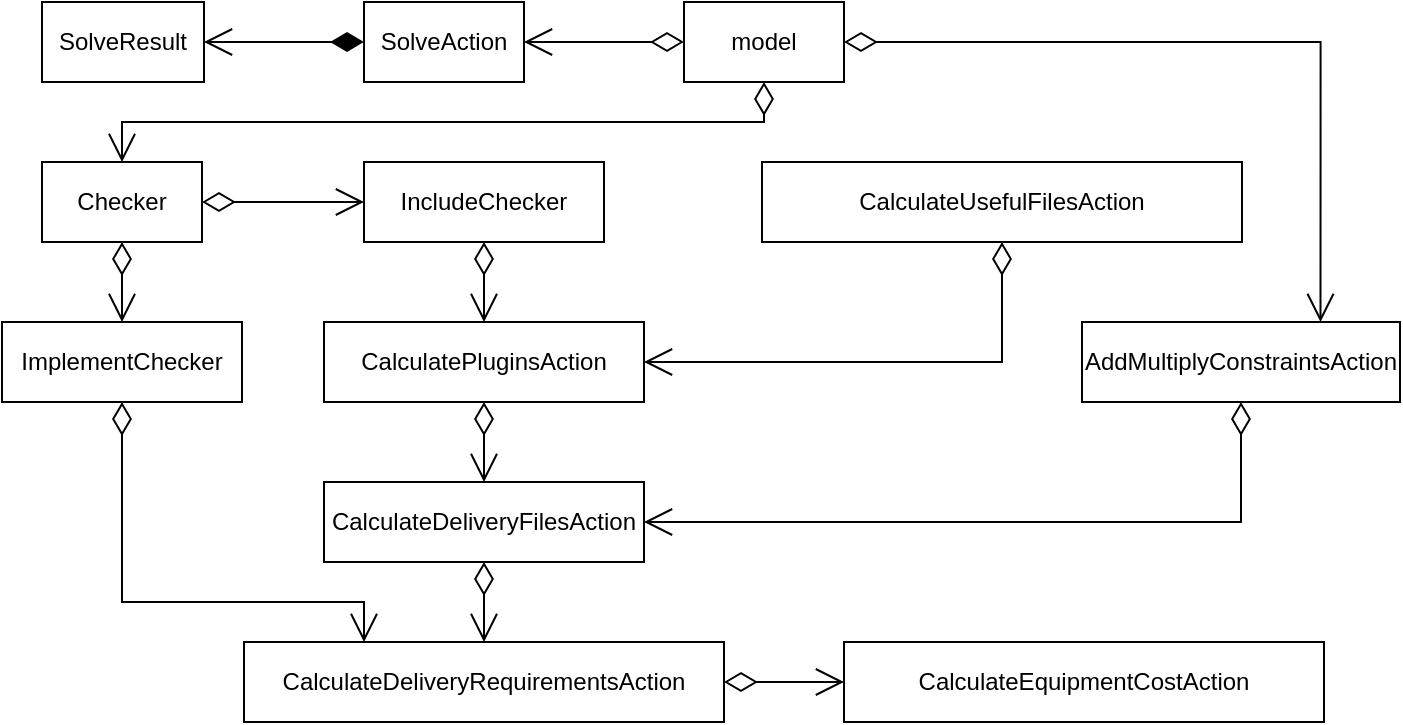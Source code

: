 <mxfile version="24.2.5" type="device">
  <diagram name="Страница — 1" id="wZILNAPiNxIlD_Y4YwSK">
    <mxGraphModel dx="724" dy="562" grid="1" gridSize="10" guides="1" tooltips="1" connect="1" arrows="1" fold="1" page="1" pageScale="1" pageWidth="827" pageHeight="1169" math="0" shadow="0">
      <root>
        <mxCell id="0" />
        <mxCell id="1" parent="0" />
        <mxCell id="FTIEgswIZkZ6EdSLdZaC-3" value="SolveAction" style="html=1;whiteSpace=wrap;" parent="1" vertex="1">
          <mxGeometry x="281" y="80" width="80" height="40" as="geometry" />
        </mxCell>
        <mxCell id="FTIEgswIZkZ6EdSLdZaC-5" value="model" style="html=1;whiteSpace=wrap;" parent="1" vertex="1">
          <mxGeometry x="441" y="80" width="80" height="40" as="geometry" />
        </mxCell>
        <mxCell id="FTIEgswIZkZ6EdSLdZaC-9" value="CalculateEquipmentCostAction" style="html=1;whiteSpace=wrap;" parent="1" vertex="1">
          <mxGeometry x="521" y="400" width="240" height="40" as="geometry" />
        </mxCell>
        <mxCell id="FTIEgswIZkZ6EdSLdZaC-10" value="CalculateDeliveryRequirementsAction" style="html=1;whiteSpace=wrap;" parent="1" vertex="1">
          <mxGeometry x="221" y="400" width="240" height="40" as="geometry" />
        </mxCell>
        <mxCell id="FTIEgswIZkZ6EdSLdZaC-11" value="ImplementChecker" style="html=1;whiteSpace=wrap;" parent="1" vertex="1">
          <mxGeometry x="100" y="240" width="120" height="40" as="geometry" />
        </mxCell>
        <mxCell id="FTIEgswIZkZ6EdSLdZaC-12" value="CalculateDeliveryFilesAction" style="html=1;whiteSpace=wrap;" parent="1" vertex="1">
          <mxGeometry x="261" y="320" width="160" height="40" as="geometry" />
        </mxCell>
        <mxCell id="FTIEgswIZkZ6EdSLdZaC-13" value="AddMultiplyConstraintsAction" style="html=1;whiteSpace=wrap;" parent="1" vertex="1">
          <mxGeometry x="640" y="240" width="159" height="40" as="geometry" />
        </mxCell>
        <mxCell id="FTIEgswIZkZ6EdSLdZaC-14" value="CalculatePluginsAction" style="html=1;whiteSpace=wrap;" parent="1" vertex="1">
          <mxGeometry x="261" y="240" width="160" height="40" as="geometry" />
        </mxCell>
        <mxCell id="FTIEgswIZkZ6EdSLdZaC-15" value="IncludeChecker" style="html=1;whiteSpace=wrap;" parent="1" vertex="1">
          <mxGeometry x="281" y="160" width="120" height="40" as="geometry" />
        </mxCell>
        <mxCell id="FTIEgswIZkZ6EdSLdZaC-16" value="Checker" style="html=1;whiteSpace=wrap;" parent="1" vertex="1">
          <mxGeometry x="120" y="160" width="80" height="40" as="geometry" />
        </mxCell>
        <mxCell id="FTIEgswIZkZ6EdSLdZaC-18" value="CalculateUsefulFilesAction" style="html=1;whiteSpace=wrap;" parent="1" vertex="1">
          <mxGeometry x="480" y="160" width="240" height="40" as="geometry" />
        </mxCell>
        <mxCell id="FTIEgswIZkZ6EdSLdZaC-32" value="" style="endArrow=open;html=1;endSize=12;startArrow=diamondThin;startSize=14;startFill=0;edgeStyle=orthogonalEdgeStyle;rounded=0;exitX=0.5;exitY=1;exitDx=0;exitDy=0;entryX=0.5;entryY=0;entryDx=0;entryDy=0;" parent="1" source="FTIEgswIZkZ6EdSLdZaC-5" target="FTIEgswIZkZ6EdSLdZaC-16" edge="1">
          <mxGeometry relative="1" as="geometry">
            <mxPoint x="311" y="260" as="sourcePoint" />
            <mxPoint x="471" y="260" as="targetPoint" />
            <Array as="points">
              <mxPoint x="481" y="140" />
              <mxPoint x="160" y="140" />
            </Array>
          </mxGeometry>
        </mxCell>
        <mxCell id="FTIEgswIZkZ6EdSLdZaC-36" value="" style="endArrow=open;html=1;endSize=12;startArrow=diamondThin;startSize=14;startFill=0;edgeStyle=orthogonalEdgeStyle;rounded=0;exitX=1;exitY=0.5;exitDx=0;exitDy=0;entryX=0;entryY=0.5;entryDx=0;entryDy=0;" parent="1" source="FTIEgswIZkZ6EdSLdZaC-16" target="FTIEgswIZkZ6EdSLdZaC-15" edge="1">
          <mxGeometry relative="1" as="geometry">
            <mxPoint x="461" y="420" as="sourcePoint" />
            <mxPoint x="320" y="260" as="targetPoint" />
            <Array as="points">
              <mxPoint x="250" y="180" />
              <mxPoint x="250" y="180" />
            </Array>
          </mxGeometry>
        </mxCell>
        <mxCell id="FTIEgswIZkZ6EdSLdZaC-50" value="" style="endArrow=open;html=1;endSize=12;startArrow=diamondThin;startSize=14;startFill=0;edgeStyle=orthogonalEdgeStyle;rounded=0;exitX=1;exitY=0.5;exitDx=0;exitDy=0;entryX=0.75;entryY=0;entryDx=0;entryDy=0;" parent="1" source="FTIEgswIZkZ6EdSLdZaC-5" target="FTIEgswIZkZ6EdSLdZaC-13" edge="1">
          <mxGeometry relative="1" as="geometry">
            <mxPoint x="201" y="180" as="sourcePoint" />
            <mxPoint x="891" y="500" as="targetPoint" />
            <Array as="points">
              <mxPoint x="759" y="100" />
            </Array>
          </mxGeometry>
        </mxCell>
        <mxCell id="LHNwTWuXGmzzTryD4rDH-30" value="" style="endArrow=open;html=1;endSize=12;startArrow=diamondThin;startSize=14;startFill=0;edgeStyle=orthogonalEdgeStyle;rounded=0;exitX=0;exitY=0.5;exitDx=0;exitDy=0;entryX=1;entryY=0.5;entryDx=0;entryDy=0;" parent="1" source="FTIEgswIZkZ6EdSLdZaC-5" target="FTIEgswIZkZ6EdSLdZaC-3" edge="1">
          <mxGeometry relative="1" as="geometry">
            <mxPoint x="21" y="140" as="sourcePoint" />
            <mxPoint x="181" y="140" as="targetPoint" />
          </mxGeometry>
        </mxCell>
        <mxCell id="LHNwTWuXGmzzTryD4rDH-36" value="" style="endArrow=open;html=1;endSize=12;startArrow=diamondThin;startSize=14;startFill=0;edgeStyle=orthogonalEdgeStyle;rounded=0;exitX=1;exitY=0.5;exitDx=0;exitDy=0;entryX=0;entryY=0.5;entryDx=0;entryDy=0;" parent="1" source="FTIEgswIZkZ6EdSLdZaC-10" target="FTIEgswIZkZ6EdSLdZaC-9" edge="1">
          <mxGeometry relative="1" as="geometry">
            <mxPoint x="551" y="450" as="sourcePoint" />
            <mxPoint x="391" y="530" as="targetPoint" />
          </mxGeometry>
        </mxCell>
        <mxCell id="LHNwTWuXGmzzTryD4rDH-38" value="" style="endArrow=open;html=1;endSize=12;startArrow=diamondThin;startSize=14;startFill=0;edgeStyle=orthogonalEdgeStyle;rounded=0;exitX=0.5;exitY=1;exitDx=0;exitDy=0;entryX=1;entryY=0.5;entryDx=0;entryDy=0;" parent="1" source="FTIEgswIZkZ6EdSLdZaC-13" target="FTIEgswIZkZ6EdSLdZaC-12" edge="1">
          <mxGeometry relative="1" as="geometry">
            <mxPoint x="750" y="610" as="sourcePoint" />
            <mxPoint x="362" y="530" as="targetPoint" />
            <Array as="points">
              <mxPoint x="720" y="340" />
            </Array>
          </mxGeometry>
        </mxCell>
        <mxCell id="LHNwTWuXGmzzTryD4rDH-41" value="" style="endArrow=open;html=1;endSize=12;startArrow=diamondThin;startSize=14;startFill=0;edgeStyle=orthogonalEdgeStyle;rounded=0;exitX=0.5;exitY=1;exitDx=0;exitDy=0;entryX=1;entryY=0.5;entryDx=0;entryDy=0;" parent="1" source="FTIEgswIZkZ6EdSLdZaC-18" target="FTIEgswIZkZ6EdSLdZaC-14" edge="1">
          <mxGeometry relative="1" as="geometry">
            <mxPoint x="481" y="810" as="sourcePoint" />
            <mxPoint x="321" y="890" as="targetPoint" />
            <Array as="points">
              <mxPoint x="600" y="260" />
            </Array>
          </mxGeometry>
        </mxCell>
        <mxCell id="LHNwTWuXGmzzTryD4rDH-44" value="" style="endArrow=open;html=1;endSize=12;startArrow=diamondThin;startSize=14;startFill=0;edgeStyle=orthogonalEdgeStyle;rounded=0;exitX=0.5;exitY=1;exitDx=0;exitDy=0;entryX=0.25;entryY=0;entryDx=0;entryDy=0;" parent="1" source="FTIEgswIZkZ6EdSLdZaC-11" target="FTIEgswIZkZ6EdSLdZaC-10" edge="1">
          <mxGeometry relative="1" as="geometry">
            <mxPoint x="131" y="455" as="sourcePoint" />
            <mxPoint x="121" y="535" as="targetPoint" />
            <Array as="points">
              <mxPoint x="160" y="380" />
              <mxPoint x="281" y="380" />
            </Array>
          </mxGeometry>
        </mxCell>
        <mxCell id="LHNwTWuXGmzzTryD4rDH-45" value="SolveResult" style="html=1;whiteSpace=wrap;" parent="1" vertex="1">
          <mxGeometry x="120" y="80" width="81" height="40" as="geometry" />
        </mxCell>
        <mxCell id="LHNwTWuXGmzzTryD4rDH-49" value="" style="endArrow=open;html=1;endSize=12;startArrow=diamondThin;startSize=14;startFill=1;edgeStyle=orthogonalEdgeStyle;align=left;verticalAlign=bottom;rounded=0;exitX=0;exitY=0.5;exitDx=0;exitDy=0;entryX=1;entryY=0.5;entryDx=0;entryDy=0;" parent="1" source="FTIEgswIZkZ6EdSLdZaC-3" target="LHNwTWuXGmzzTryD4rDH-45" edge="1">
          <mxGeometry x="-1" y="3" relative="1" as="geometry">
            <mxPoint x="70" y="210" as="sourcePoint" />
            <mxPoint x="230" y="210" as="targetPoint" />
          </mxGeometry>
        </mxCell>
        <mxCell id="1HvUYkumuwr27kOp8T_6-1" value="" style="endArrow=open;html=1;endSize=12;startArrow=diamondThin;startSize=14;startFill=0;edgeStyle=orthogonalEdgeStyle;rounded=0;exitX=0.5;exitY=1;exitDx=0;exitDy=0;entryX=0.5;entryY=0;entryDx=0;entryDy=0;" edge="1" parent="1" source="FTIEgswIZkZ6EdSLdZaC-16" target="FTIEgswIZkZ6EdSLdZaC-11">
          <mxGeometry relative="1" as="geometry">
            <mxPoint x="130" y="230" as="sourcePoint" />
            <mxPoint x="290" y="230" as="targetPoint" />
          </mxGeometry>
        </mxCell>
        <mxCell id="1HvUYkumuwr27kOp8T_6-7" value="" style="endArrow=open;html=1;endSize=12;startArrow=diamondThin;startSize=14;startFill=0;edgeStyle=orthogonalEdgeStyle;rounded=0;exitX=0.5;exitY=1;exitDx=0;exitDy=0;entryX=0.5;entryY=0;entryDx=0;entryDy=0;" edge="1" parent="1" source="FTIEgswIZkZ6EdSLdZaC-15" target="FTIEgswIZkZ6EdSLdZaC-14">
          <mxGeometry relative="1" as="geometry">
            <mxPoint x="390" y="290" as="sourcePoint" />
            <mxPoint x="390" y="330" as="targetPoint" />
          </mxGeometry>
        </mxCell>
        <mxCell id="1HvUYkumuwr27kOp8T_6-9" value="" style="endArrow=open;html=1;endSize=12;startArrow=diamondThin;startSize=14;startFill=0;edgeStyle=orthogonalEdgeStyle;rounded=0;exitX=0.5;exitY=1;exitDx=0;exitDy=0;entryX=0.5;entryY=0;entryDx=0;entryDy=0;" edge="1" parent="1" source="FTIEgswIZkZ6EdSLdZaC-12" target="FTIEgswIZkZ6EdSLdZaC-10">
          <mxGeometry relative="1" as="geometry">
            <mxPoint x="414" y="390" as="sourcePoint" />
            <mxPoint x="414" y="430" as="targetPoint" />
            <Array as="points">
              <mxPoint x="341" y="400" />
              <mxPoint x="341" y="400" />
            </Array>
          </mxGeometry>
        </mxCell>
        <mxCell id="1HvUYkumuwr27kOp8T_6-10" value="" style="endArrow=open;html=1;endSize=12;startArrow=diamondThin;startSize=14;startFill=0;edgeStyle=orthogonalEdgeStyle;rounded=0;exitX=0.5;exitY=1;exitDx=0;exitDy=0;entryX=0.5;entryY=0;entryDx=0;entryDy=0;" edge="1" parent="1" source="FTIEgswIZkZ6EdSLdZaC-14" target="FTIEgswIZkZ6EdSLdZaC-12">
          <mxGeometry relative="1" as="geometry">
            <mxPoint x="351" y="370" as="sourcePoint" />
            <mxPoint x="320" y="310" as="targetPoint" />
            <Array as="points" />
          </mxGeometry>
        </mxCell>
      </root>
    </mxGraphModel>
  </diagram>
</mxfile>

